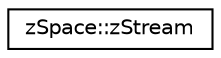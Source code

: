 digraph "Graphical Class Hierarchy"
{
 // LATEX_PDF_SIZE
  edge [fontname="Helvetica",fontsize="10",labelfontname="Helvetica",labelfontsize="10"];
  node [fontname="Helvetica",fontsize="10",shape=record];
  rankdir="LR";
  Node0 [label="zSpace::zStream",height=0.2,width=0.4,color="black", fillcolor="white", style="filled",URL="$structz_space_1_1z_stream.html",tooltip=" "];
}
